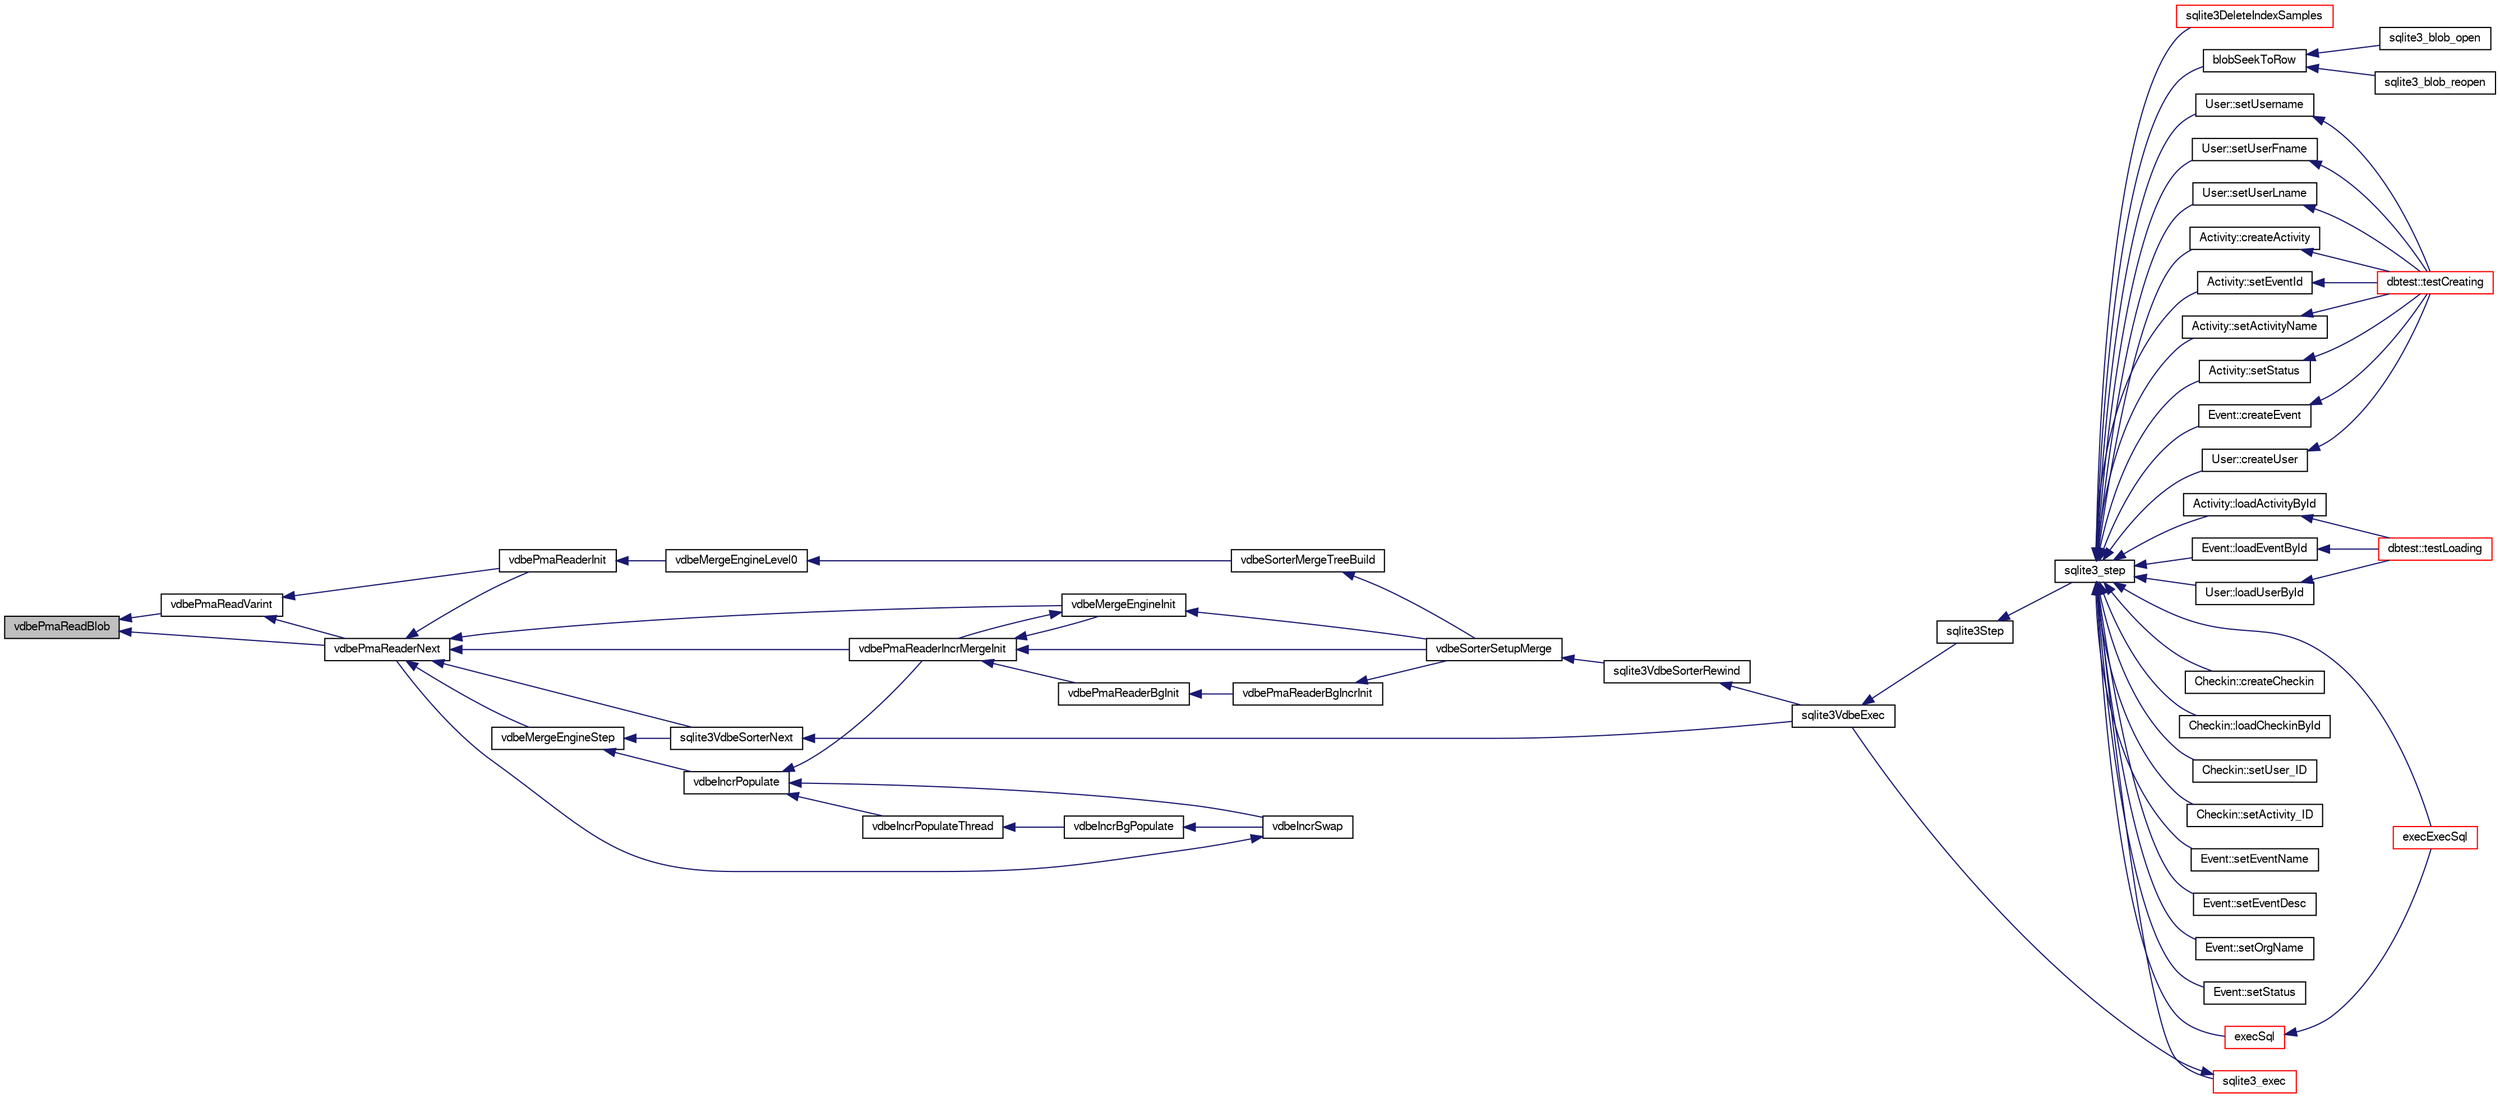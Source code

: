 digraph "vdbePmaReadBlob"
{
  edge [fontname="FreeSans",fontsize="10",labelfontname="FreeSans",labelfontsize="10"];
  node [fontname="FreeSans",fontsize="10",shape=record];
  rankdir="LR";
  Node870079 [label="vdbePmaReadBlob",height=0.2,width=0.4,color="black", fillcolor="grey75", style="filled", fontcolor="black"];
  Node870079 -> Node870080 [dir="back",color="midnightblue",fontsize="10",style="solid",fontname="FreeSans"];
  Node870080 [label="vdbePmaReadVarint",height=0.2,width=0.4,color="black", fillcolor="white", style="filled",URL="$sqlite3_8c.html#a230651a7f4509d1a0e6059c8cd9cca12"];
  Node870080 -> Node870081 [dir="back",color="midnightblue",fontsize="10",style="solid",fontname="FreeSans"];
  Node870081 [label="vdbePmaReaderNext",height=0.2,width=0.4,color="black", fillcolor="white", style="filled",URL="$sqlite3_8c.html#af63a38a01ef1374e7a717f83c2ccf648"];
  Node870081 -> Node870082 [dir="back",color="midnightblue",fontsize="10",style="solid",fontname="FreeSans"];
  Node870082 [label="vdbePmaReaderInit",height=0.2,width=0.4,color="black", fillcolor="white", style="filled",URL="$sqlite3_8c.html#a721a310daa0db281ae2ec97c1e330853"];
  Node870082 -> Node870083 [dir="back",color="midnightblue",fontsize="10",style="solid",fontname="FreeSans"];
  Node870083 [label="vdbeMergeEngineLevel0",height=0.2,width=0.4,color="black", fillcolor="white", style="filled",URL="$sqlite3_8c.html#a5b84168cf5b5c64218810fbc3182b95f"];
  Node870083 -> Node870084 [dir="back",color="midnightblue",fontsize="10",style="solid",fontname="FreeSans"];
  Node870084 [label="vdbeSorterMergeTreeBuild",height=0.2,width=0.4,color="black", fillcolor="white", style="filled",URL="$sqlite3_8c.html#a7af2bdcef74d6ae7b6c04a2a7d171f33"];
  Node870084 -> Node870085 [dir="back",color="midnightblue",fontsize="10",style="solid",fontname="FreeSans"];
  Node870085 [label="vdbeSorterSetupMerge",height=0.2,width=0.4,color="black", fillcolor="white", style="filled",URL="$sqlite3_8c.html#a82088507aafeedcc04af031f7ea0bbd8"];
  Node870085 -> Node870086 [dir="back",color="midnightblue",fontsize="10",style="solid",fontname="FreeSans"];
  Node870086 [label="sqlite3VdbeSorterRewind",height=0.2,width=0.4,color="black", fillcolor="white", style="filled",URL="$sqlite3_8c.html#a31677d178ebf96ee6034a05660e1f4bf"];
  Node870086 -> Node870087 [dir="back",color="midnightblue",fontsize="10",style="solid",fontname="FreeSans"];
  Node870087 [label="sqlite3VdbeExec",height=0.2,width=0.4,color="black", fillcolor="white", style="filled",URL="$sqlite3_8c.html#a8ce40a614bdc56719c4d642b1e4dfb21"];
  Node870087 -> Node870088 [dir="back",color="midnightblue",fontsize="10",style="solid",fontname="FreeSans"];
  Node870088 [label="sqlite3Step",height=0.2,width=0.4,color="black", fillcolor="white", style="filled",URL="$sqlite3_8c.html#a3f2872e873e2758a4beedad1d5113554"];
  Node870088 -> Node870089 [dir="back",color="midnightblue",fontsize="10",style="solid",fontname="FreeSans"];
  Node870089 [label="sqlite3_step",height=0.2,width=0.4,color="black", fillcolor="white", style="filled",URL="$sqlite3_8h.html#ac1e491ce36b7471eb28387f7d3c74334"];
  Node870089 -> Node870090 [dir="back",color="midnightblue",fontsize="10",style="solid",fontname="FreeSans"];
  Node870090 [label="Activity::createActivity",height=0.2,width=0.4,color="black", fillcolor="white", style="filled",URL="$classActivity.html#a813cc5e52c14ab49b39014c134e3425b"];
  Node870090 -> Node870091 [dir="back",color="midnightblue",fontsize="10",style="solid",fontname="FreeSans"];
  Node870091 [label="dbtest::testCreating",height=0.2,width=0.4,color="red", fillcolor="white", style="filled",URL="$classdbtest.html#a8193e88a7df657069c8a6bd09c8243b7"];
  Node870089 -> Node870093 [dir="back",color="midnightblue",fontsize="10",style="solid",fontname="FreeSans"];
  Node870093 [label="Activity::loadActivityById",height=0.2,width=0.4,color="black", fillcolor="white", style="filled",URL="$classActivity.html#abe4ffb4f08a47212ebf9013259d9e7fd"];
  Node870093 -> Node870094 [dir="back",color="midnightblue",fontsize="10",style="solid",fontname="FreeSans"];
  Node870094 [label="dbtest::testLoading",height=0.2,width=0.4,color="red", fillcolor="white", style="filled",URL="$classdbtest.html#a6f98d82a2c8e2b9040848763504ddae1"];
  Node870089 -> Node870095 [dir="back",color="midnightblue",fontsize="10",style="solid",fontname="FreeSans"];
  Node870095 [label="Activity::setEventId",height=0.2,width=0.4,color="black", fillcolor="white", style="filled",URL="$classActivity.html#adb1d0fd0d08f473e068f0a4086bfa9ca"];
  Node870095 -> Node870091 [dir="back",color="midnightblue",fontsize="10",style="solid",fontname="FreeSans"];
  Node870089 -> Node870096 [dir="back",color="midnightblue",fontsize="10",style="solid",fontname="FreeSans"];
  Node870096 [label="Activity::setActivityName",height=0.2,width=0.4,color="black", fillcolor="white", style="filled",URL="$classActivity.html#a62dc3737b33915a36086f9dd26d16a81"];
  Node870096 -> Node870091 [dir="back",color="midnightblue",fontsize="10",style="solid",fontname="FreeSans"];
  Node870089 -> Node870097 [dir="back",color="midnightblue",fontsize="10",style="solid",fontname="FreeSans"];
  Node870097 [label="Activity::setStatus",height=0.2,width=0.4,color="black", fillcolor="white", style="filled",URL="$classActivity.html#af618135a7738f4d2a7ee147a8ef912ea"];
  Node870097 -> Node870091 [dir="back",color="midnightblue",fontsize="10",style="solid",fontname="FreeSans"];
  Node870089 -> Node870098 [dir="back",color="midnightblue",fontsize="10",style="solid",fontname="FreeSans"];
  Node870098 [label="Checkin::createCheckin",height=0.2,width=0.4,color="black", fillcolor="white", style="filled",URL="$classCheckin.html#a4e40acdf7fff0e607f6de4f24f3a163c"];
  Node870089 -> Node870099 [dir="back",color="midnightblue",fontsize="10",style="solid",fontname="FreeSans"];
  Node870099 [label="Checkin::loadCheckinById",height=0.2,width=0.4,color="black", fillcolor="white", style="filled",URL="$classCheckin.html#a3461f70ea6c68475225f2a07f78a21e0"];
  Node870089 -> Node870100 [dir="back",color="midnightblue",fontsize="10",style="solid",fontname="FreeSans"];
  Node870100 [label="Checkin::setUser_ID",height=0.2,width=0.4,color="black", fillcolor="white", style="filled",URL="$classCheckin.html#a76ab640f4f912876dbebf183db5359c6"];
  Node870089 -> Node870101 [dir="back",color="midnightblue",fontsize="10",style="solid",fontname="FreeSans"];
  Node870101 [label="Checkin::setActivity_ID",height=0.2,width=0.4,color="black", fillcolor="white", style="filled",URL="$classCheckin.html#ab2ff3ec2604ec73a42af25874a00b232"];
  Node870089 -> Node870102 [dir="back",color="midnightblue",fontsize="10",style="solid",fontname="FreeSans"];
  Node870102 [label="Event::createEvent",height=0.2,width=0.4,color="black", fillcolor="white", style="filled",URL="$classEvent.html#a77adb9f4a46ffb32c2d931f0691f5903"];
  Node870102 -> Node870091 [dir="back",color="midnightblue",fontsize="10",style="solid",fontname="FreeSans"];
  Node870089 -> Node870103 [dir="back",color="midnightblue",fontsize="10",style="solid",fontname="FreeSans"];
  Node870103 [label="Event::loadEventById",height=0.2,width=0.4,color="black", fillcolor="white", style="filled",URL="$classEvent.html#afa66cea33f722dbeecb69cc98fdea055"];
  Node870103 -> Node870094 [dir="back",color="midnightblue",fontsize="10",style="solid",fontname="FreeSans"];
  Node870089 -> Node870104 [dir="back",color="midnightblue",fontsize="10",style="solid",fontname="FreeSans"];
  Node870104 [label="Event::setEventName",height=0.2,width=0.4,color="black", fillcolor="white", style="filled",URL="$classEvent.html#a10596b6ca077df05184e30d62b08729d"];
  Node870089 -> Node870105 [dir="back",color="midnightblue",fontsize="10",style="solid",fontname="FreeSans"];
  Node870105 [label="Event::setEventDesc",height=0.2,width=0.4,color="black", fillcolor="white", style="filled",URL="$classEvent.html#ae36b8377dcae792f1c5c4726024c981b"];
  Node870089 -> Node870106 [dir="back",color="midnightblue",fontsize="10",style="solid",fontname="FreeSans"];
  Node870106 [label="Event::setOrgName",height=0.2,width=0.4,color="black", fillcolor="white", style="filled",URL="$classEvent.html#a19aac0f776bd764563a54977656cf680"];
  Node870089 -> Node870107 [dir="back",color="midnightblue",fontsize="10",style="solid",fontname="FreeSans"];
  Node870107 [label="Event::setStatus",height=0.2,width=0.4,color="black", fillcolor="white", style="filled",URL="$classEvent.html#ab0a6b9285af0f4172eb841e2b80f8972"];
  Node870089 -> Node870108 [dir="back",color="midnightblue",fontsize="10",style="solid",fontname="FreeSans"];
  Node870108 [label="blobSeekToRow",height=0.2,width=0.4,color="black", fillcolor="white", style="filled",URL="$sqlite3_8c.html#afff57e13332b98c8a44a7cebe38962ab"];
  Node870108 -> Node870109 [dir="back",color="midnightblue",fontsize="10",style="solid",fontname="FreeSans"];
  Node870109 [label="sqlite3_blob_open",height=0.2,width=0.4,color="black", fillcolor="white", style="filled",URL="$sqlite3_8h.html#adb8ad839a5bdd62a43785132bc7dd518"];
  Node870108 -> Node870110 [dir="back",color="midnightblue",fontsize="10",style="solid",fontname="FreeSans"];
  Node870110 [label="sqlite3_blob_reopen",height=0.2,width=0.4,color="black", fillcolor="white", style="filled",URL="$sqlite3_8h.html#abc77c24fdc0150138490359a94360f7e"];
  Node870089 -> Node870111 [dir="back",color="midnightblue",fontsize="10",style="solid",fontname="FreeSans"];
  Node870111 [label="sqlite3DeleteIndexSamples",height=0.2,width=0.4,color="red", fillcolor="white", style="filled",URL="$sqlite3_8c.html#aaeda0302fbf61397ec009f65bed047ef"];
  Node870089 -> Node870280 [dir="back",color="midnightblue",fontsize="10",style="solid",fontname="FreeSans"];
  Node870280 [label="sqlite3_exec",height=0.2,width=0.4,color="red", fillcolor="white", style="filled",URL="$sqlite3_8h.html#a97487ec8150e0bcc8fa392ab8f0e24db"];
  Node870280 -> Node870087 [dir="back",color="midnightblue",fontsize="10",style="solid",fontname="FreeSans"];
  Node870089 -> Node870271 [dir="back",color="midnightblue",fontsize="10",style="solid",fontname="FreeSans"];
  Node870271 [label="execSql",height=0.2,width=0.4,color="red", fillcolor="white", style="filled",URL="$sqlite3_8c.html#a7d16651b98a110662f4c265eff0246cb"];
  Node870271 -> Node870272 [dir="back",color="midnightblue",fontsize="10",style="solid",fontname="FreeSans"];
  Node870272 [label="execExecSql",height=0.2,width=0.4,color="red", fillcolor="white", style="filled",URL="$sqlite3_8c.html#ac1be09a6c047f21133d16378d301e0d4"];
  Node870089 -> Node870272 [dir="back",color="midnightblue",fontsize="10",style="solid",fontname="FreeSans"];
  Node870089 -> Node870274 [dir="back",color="midnightblue",fontsize="10",style="solid",fontname="FreeSans"];
  Node870274 [label="User::createUser",height=0.2,width=0.4,color="black", fillcolor="white", style="filled",URL="$classUser.html#a22ed673939e8cc0a136130b809bba513"];
  Node870274 -> Node870091 [dir="back",color="midnightblue",fontsize="10",style="solid",fontname="FreeSans"];
  Node870089 -> Node870275 [dir="back",color="midnightblue",fontsize="10",style="solid",fontname="FreeSans"];
  Node870275 [label="User::loadUserById",height=0.2,width=0.4,color="black", fillcolor="white", style="filled",URL="$classUser.html#a863377665b7fb83c5547dcf9727f5092"];
  Node870275 -> Node870094 [dir="back",color="midnightblue",fontsize="10",style="solid",fontname="FreeSans"];
  Node870089 -> Node870276 [dir="back",color="midnightblue",fontsize="10",style="solid",fontname="FreeSans"];
  Node870276 [label="User::setUsername",height=0.2,width=0.4,color="black", fillcolor="white", style="filled",URL="$classUser.html#aa0497022a136cb78de785b0a39ae60b1"];
  Node870276 -> Node870091 [dir="back",color="midnightblue",fontsize="10",style="solid",fontname="FreeSans"];
  Node870089 -> Node870277 [dir="back",color="midnightblue",fontsize="10",style="solid",fontname="FreeSans"];
  Node870277 [label="User::setUserFname",height=0.2,width=0.4,color="black", fillcolor="white", style="filled",URL="$classUser.html#a72657eb55cd0ca437b4841a43f19912f"];
  Node870277 -> Node870091 [dir="back",color="midnightblue",fontsize="10",style="solid",fontname="FreeSans"];
  Node870089 -> Node870278 [dir="back",color="midnightblue",fontsize="10",style="solid",fontname="FreeSans"];
  Node870278 [label="User::setUserLname",height=0.2,width=0.4,color="black", fillcolor="white", style="filled",URL="$classUser.html#aa25973387e5afe1aa6f60dd6545e33b5"];
  Node870278 -> Node870091 [dir="back",color="midnightblue",fontsize="10",style="solid",fontname="FreeSans"];
  Node870081 -> Node870348 [dir="back",color="midnightblue",fontsize="10",style="solid",fontname="FreeSans"];
  Node870348 [label="vdbeMergeEngineStep",height=0.2,width=0.4,color="black", fillcolor="white", style="filled",URL="$sqlite3_8c.html#a36af2b5bd30bb2d097a185ce7b349aed"];
  Node870348 -> Node870349 [dir="back",color="midnightblue",fontsize="10",style="solid",fontname="FreeSans"];
  Node870349 [label="vdbeIncrPopulate",height=0.2,width=0.4,color="black", fillcolor="white", style="filled",URL="$sqlite3_8c.html#a157a9f79260999f8f5f336d246f7b1bd"];
  Node870349 -> Node870350 [dir="back",color="midnightblue",fontsize="10",style="solid",fontname="FreeSans"];
  Node870350 [label="vdbeIncrPopulateThread",height=0.2,width=0.4,color="black", fillcolor="white", style="filled",URL="$sqlite3_8c.html#ae7c977e9bc712052464f45c67e95847b"];
  Node870350 -> Node870351 [dir="back",color="midnightblue",fontsize="10",style="solid",fontname="FreeSans"];
  Node870351 [label="vdbeIncrBgPopulate",height=0.2,width=0.4,color="black", fillcolor="white", style="filled",URL="$sqlite3_8c.html#ac7fcc18f338b99f560b8ce2ad5ced444"];
  Node870351 -> Node870352 [dir="back",color="midnightblue",fontsize="10",style="solid",fontname="FreeSans"];
  Node870352 [label="vdbeIncrSwap",height=0.2,width=0.4,color="black", fillcolor="white", style="filled",URL="$sqlite3_8c.html#a8f7f6718c318c3268d28964e2b983225"];
  Node870352 -> Node870081 [dir="back",color="midnightblue",fontsize="10",style="solid",fontname="FreeSans"];
  Node870349 -> Node870352 [dir="back",color="midnightblue",fontsize="10",style="solid",fontname="FreeSans"];
  Node870349 -> Node870353 [dir="back",color="midnightblue",fontsize="10",style="solid",fontname="FreeSans"];
  Node870353 [label="vdbePmaReaderIncrMergeInit",height=0.2,width=0.4,color="black", fillcolor="white", style="filled",URL="$sqlite3_8c.html#a8174970251c49119bb287029eb1d3aed"];
  Node870353 -> Node870354 [dir="back",color="midnightblue",fontsize="10",style="solid",fontname="FreeSans"];
  Node870354 [label="vdbeMergeEngineInit",height=0.2,width=0.4,color="black", fillcolor="white", style="filled",URL="$sqlite3_8c.html#aa3c8bfc9bbc60c4bc1402369750c8c1f"];
  Node870354 -> Node870353 [dir="back",color="midnightblue",fontsize="10",style="solid",fontname="FreeSans"];
  Node870354 -> Node870085 [dir="back",color="midnightblue",fontsize="10",style="solid",fontname="FreeSans"];
  Node870353 -> Node870355 [dir="back",color="midnightblue",fontsize="10",style="solid",fontname="FreeSans"];
  Node870355 [label="vdbePmaReaderBgInit",height=0.2,width=0.4,color="black", fillcolor="white", style="filled",URL="$sqlite3_8c.html#a9b5ba54e987dd6921fce57849ada7006"];
  Node870355 -> Node870356 [dir="back",color="midnightblue",fontsize="10",style="solid",fontname="FreeSans"];
  Node870356 [label="vdbePmaReaderBgIncrInit",height=0.2,width=0.4,color="black", fillcolor="white", style="filled",URL="$sqlite3_8c.html#a6af1891e09d9b5c7fc9fa201cf96d9ab"];
  Node870356 -> Node870085 [dir="back",color="midnightblue",fontsize="10",style="solid",fontname="FreeSans"];
  Node870353 -> Node870085 [dir="back",color="midnightblue",fontsize="10",style="solid",fontname="FreeSans"];
  Node870348 -> Node870357 [dir="back",color="midnightblue",fontsize="10",style="solid",fontname="FreeSans"];
  Node870357 [label="sqlite3VdbeSorterNext",height=0.2,width=0.4,color="black", fillcolor="white", style="filled",URL="$sqlite3_8c.html#a2c124733226f09f5b5ac860635be7850"];
  Node870357 -> Node870087 [dir="back",color="midnightblue",fontsize="10",style="solid",fontname="FreeSans"];
  Node870081 -> Node870354 [dir="back",color="midnightblue",fontsize="10",style="solid",fontname="FreeSans"];
  Node870081 -> Node870353 [dir="back",color="midnightblue",fontsize="10",style="solid",fontname="FreeSans"];
  Node870081 -> Node870357 [dir="back",color="midnightblue",fontsize="10",style="solid",fontname="FreeSans"];
  Node870080 -> Node870082 [dir="back",color="midnightblue",fontsize="10",style="solid",fontname="FreeSans"];
  Node870079 -> Node870081 [dir="back",color="midnightblue",fontsize="10",style="solid",fontname="FreeSans"];
}
